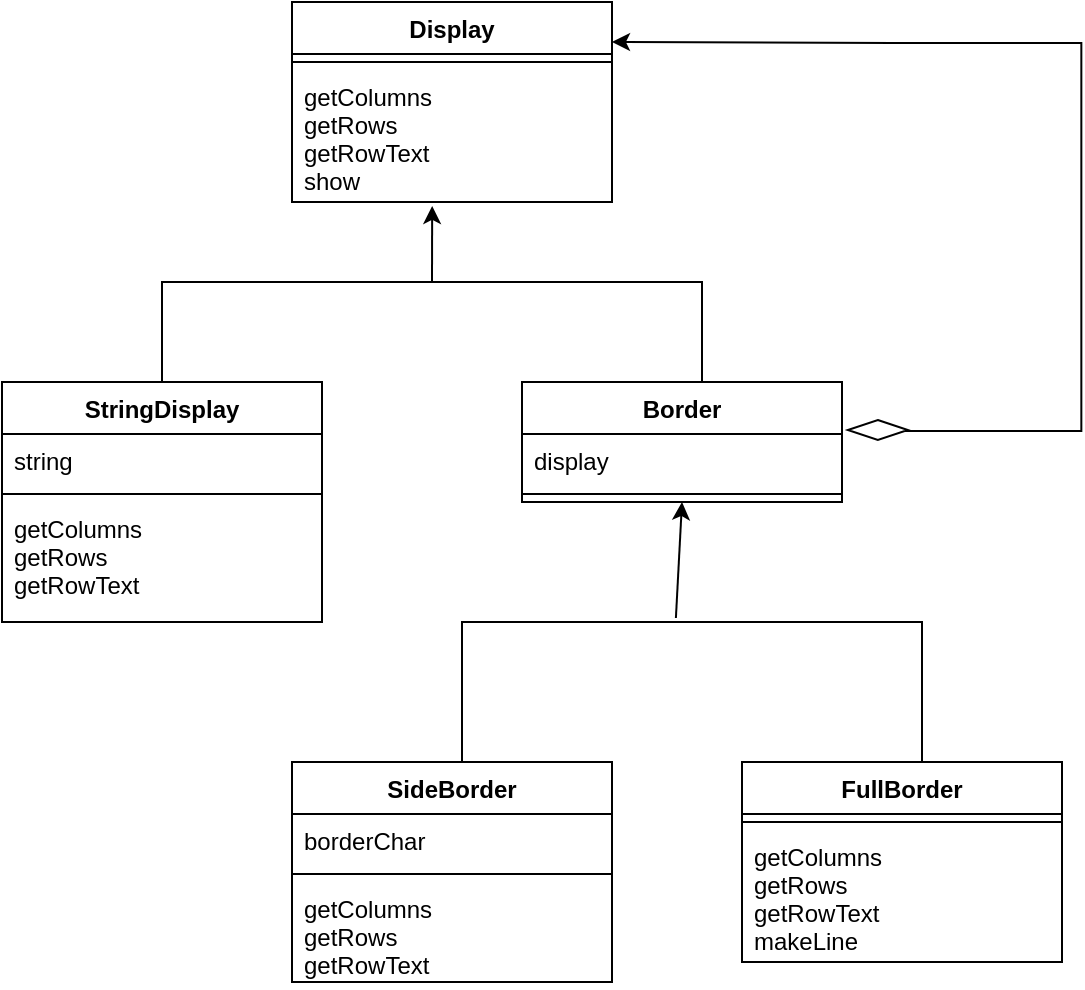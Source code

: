 <mxfile>
    <diagram id="Eu5ZABrpi-z5Nwhk1Lg9" name="ページ1">
        <mxGraphModel dx="1408" dy="832" grid="1" gridSize="10" guides="1" tooltips="1" connect="1" arrows="1" fold="1" page="1" pageScale="1" pageWidth="850" pageHeight="1100" math="0" shadow="0">
            <root>
                <mxCell id="0"/>
                <mxCell id="1" parent="0"/>
                <mxCell id="9" value="" style="edgeStyle=none;html=1;entryX=0.438;entryY=1.03;entryDx=0;entryDy=0;entryPerimeter=0;" edge="1" parent="1" target="5">
                    <mxGeometry relative="1" as="geometry">
                        <mxPoint x="415" y="230" as="sourcePoint"/>
                        <mxPoint x="316.111" y="280" as="targetPoint"/>
                    </mxGeometry>
                </mxCell>
                <mxCell id="2" value="Display" style="swimlane;fontStyle=1;align=center;verticalAlign=top;childLayout=stackLayout;horizontal=1;startSize=26;horizontalStack=0;resizeParent=1;resizeParentMax=0;resizeLast=0;collapsible=1;marginBottom=0;" vertex="1" parent="1">
                    <mxGeometry x="345" y="90" width="160" height="100" as="geometry"/>
                </mxCell>
                <mxCell id="4" value="" style="line;strokeWidth=1;fillColor=none;align=left;verticalAlign=middle;spacingTop=-1;spacingLeft=3;spacingRight=3;rotatable=0;labelPosition=right;points=[];portConstraint=eastwest;" vertex="1" parent="2">
                    <mxGeometry y="26" width="160" height="8" as="geometry"/>
                </mxCell>
                <mxCell id="5" value="getColumns&#10;getRows&#10;getRowText&#10;show" style="text;strokeColor=none;fillColor=none;align=left;verticalAlign=top;spacingLeft=4;spacingRight=4;overflow=hidden;rotatable=0;points=[[0,0.5],[1,0.5]];portConstraint=eastwest;" vertex="1" parent="2">
                    <mxGeometry y="34" width="160" height="66" as="geometry"/>
                </mxCell>
                <mxCell id="11" value="StringDisplay" style="swimlane;fontStyle=1;align=center;verticalAlign=top;childLayout=stackLayout;horizontal=1;startSize=26;horizontalStack=0;resizeParent=1;resizeParentMax=0;resizeLast=0;collapsible=1;marginBottom=0;" vertex="1" parent="1">
                    <mxGeometry x="200" y="280" width="160" height="120" as="geometry"/>
                </mxCell>
                <mxCell id="12" value="string" style="text;strokeColor=none;fillColor=none;align=left;verticalAlign=top;spacingLeft=4;spacingRight=4;overflow=hidden;rotatable=0;points=[[0,0.5],[1,0.5]];portConstraint=eastwest;" vertex="1" parent="11">
                    <mxGeometry y="26" width="160" height="26" as="geometry"/>
                </mxCell>
                <mxCell id="13" value="" style="line;strokeWidth=1;fillColor=none;align=left;verticalAlign=middle;spacingTop=-1;spacingLeft=3;spacingRight=3;rotatable=0;labelPosition=right;points=[];portConstraint=eastwest;" vertex="1" parent="11">
                    <mxGeometry y="52" width="160" height="8" as="geometry"/>
                </mxCell>
                <mxCell id="14" value="getColumns&#10;getRows&#10;getRowText" style="text;strokeColor=none;fillColor=none;align=left;verticalAlign=top;spacingLeft=4;spacingRight=4;overflow=hidden;rotatable=0;points=[[0,0.5],[1,0.5]];portConstraint=eastwest;" vertex="1" parent="11">
                    <mxGeometry y="60" width="160" height="60" as="geometry"/>
                </mxCell>
                <mxCell id="15" value="Border" style="swimlane;fontStyle=1;align=center;verticalAlign=top;childLayout=stackLayout;horizontal=1;startSize=26;horizontalStack=0;resizeParent=1;resizeParentMax=0;resizeLast=0;collapsible=1;marginBottom=0;" vertex="1" parent="1">
                    <mxGeometry x="460" y="280" width="160" height="60" as="geometry"/>
                </mxCell>
                <mxCell id="16" value="display" style="text;strokeColor=none;fillColor=none;align=left;verticalAlign=top;spacingLeft=4;spacingRight=4;overflow=hidden;rotatable=0;points=[[0,0.5],[1,0.5]];portConstraint=eastwest;" vertex="1" parent="15">
                    <mxGeometry y="26" width="160" height="26" as="geometry"/>
                </mxCell>
                <mxCell id="17" value="" style="line;strokeWidth=1;fillColor=none;align=left;verticalAlign=middle;spacingTop=-1;spacingLeft=3;spacingRight=3;rotatable=0;labelPosition=right;points=[];portConstraint=eastwest;" vertex="1" parent="15">
                    <mxGeometry y="52" width="160" height="8" as="geometry"/>
                </mxCell>
                <mxCell id="19" value="SideBorder" style="swimlane;fontStyle=1;align=center;verticalAlign=top;childLayout=stackLayout;horizontal=1;startSize=26;horizontalStack=0;resizeParent=1;resizeParentMax=0;resizeLast=0;collapsible=1;marginBottom=0;" vertex="1" parent="1">
                    <mxGeometry x="345" y="470" width="160" height="110" as="geometry"/>
                </mxCell>
                <mxCell id="20" value="borderChar" style="text;strokeColor=none;fillColor=none;align=left;verticalAlign=top;spacingLeft=4;spacingRight=4;overflow=hidden;rotatable=0;points=[[0,0.5],[1,0.5]];portConstraint=eastwest;" vertex="1" parent="19">
                    <mxGeometry y="26" width="160" height="26" as="geometry"/>
                </mxCell>
                <mxCell id="21" value="" style="line;strokeWidth=1;fillColor=none;align=left;verticalAlign=middle;spacingTop=-1;spacingLeft=3;spacingRight=3;rotatable=0;labelPosition=right;points=[];portConstraint=eastwest;" vertex="1" parent="19">
                    <mxGeometry y="52" width="160" height="8" as="geometry"/>
                </mxCell>
                <mxCell id="22" value="getColumns&#10;getRows&#10;getRowText" style="text;strokeColor=none;fillColor=none;align=left;verticalAlign=top;spacingLeft=4;spacingRight=4;overflow=hidden;rotatable=0;points=[[0,0.5],[1,0.5]];portConstraint=eastwest;" vertex="1" parent="19">
                    <mxGeometry y="60" width="160" height="50" as="geometry"/>
                </mxCell>
                <mxCell id="23" value="FullBorder" style="swimlane;fontStyle=1;align=center;verticalAlign=top;childLayout=stackLayout;horizontal=1;startSize=26;horizontalStack=0;resizeParent=1;resizeParentMax=0;resizeLast=0;collapsible=1;marginBottom=0;" vertex="1" parent="1">
                    <mxGeometry x="570" y="470" width="160" height="100" as="geometry"/>
                </mxCell>
                <mxCell id="25" value="" style="line;strokeWidth=1;fillColor=none;align=left;verticalAlign=middle;spacingTop=-1;spacingLeft=3;spacingRight=3;rotatable=0;labelPosition=right;points=[];portConstraint=eastwest;" vertex="1" parent="23">
                    <mxGeometry y="26" width="160" height="8" as="geometry"/>
                </mxCell>
                <mxCell id="26" value="getColumns&#10;getRows&#10;getRowText&#10;makeLine" style="text;strokeColor=none;fillColor=none;align=left;verticalAlign=top;spacingLeft=4;spacingRight=4;overflow=hidden;rotatable=0;points=[[0,0.5],[1,0.5]];portConstraint=eastwest;" vertex="1" parent="23">
                    <mxGeometry y="34" width="160" height="66" as="geometry"/>
                </mxCell>
                <mxCell id="27" value="" style="edgeStyle=none;html=1;entryX=0.5;entryY=1;entryDx=0;entryDy=0;exitX=0.535;exitY=1.029;exitDx=0;exitDy=0;exitPerimeter=0;" edge="1" parent="1" source="28" target="15">
                    <mxGeometry relative="1" as="geometry">
                        <mxPoint x="540" y="390" as="sourcePoint"/>
                        <mxPoint x="425.08" y="201.98" as="targetPoint"/>
                    </mxGeometry>
                </mxCell>
                <mxCell id="28" value="" style="shape=partialRectangle;whiteSpace=wrap;html=1;bottom=1;right=1;left=1;top=0;fillColor=none;routingCenterX=-0.5;rotation=-180;" vertex="1" parent="1">
                    <mxGeometry x="430" y="400" width="230" height="70" as="geometry"/>
                </mxCell>
                <mxCell id="29" value="" style="shape=partialRectangle;whiteSpace=wrap;html=1;bottom=1;right=1;left=1;top=0;fillColor=none;routingCenterX=-0.5;rotation=-180;" vertex="1" parent="1">
                    <mxGeometry x="280" y="230" width="270" height="50" as="geometry"/>
                </mxCell>
                <mxCell id="30" value="" style="shape=partialRectangle;whiteSpace=wrap;html=1;bottom=1;right=1;left=1;top=0;fillColor=none;routingCenterX=-0.5;rotation=-90;" vertex="1" parent="1">
                    <mxGeometry x="595.48" y="160.32" width="194" height="94.38" as="geometry"/>
                </mxCell>
                <mxCell id="31" value="" style="endArrow=classic;html=1;entryX=1.013;entryY=0.17;entryDx=0;entryDy=0;entryPerimeter=0;exitX=1;exitY=0;exitDx=0;exitDy=0;" edge="1" parent="1" source="30">
                    <mxGeometry width="50" height="50" relative="1" as="geometry">
                        <mxPoint x="622.92" y="110" as="sourcePoint"/>
                        <mxPoint x="505.0" y="110" as="targetPoint"/>
                    </mxGeometry>
                </mxCell>
                <mxCell id="32" value="" style="rhombus;whiteSpace=wrap;html=1;" vertex="1" parent="1">
                    <mxGeometry x="622.92" y="299" width="30" height="10" as="geometry"/>
                </mxCell>
            </root>
        </mxGraphModel>
    </diagram>
</mxfile>